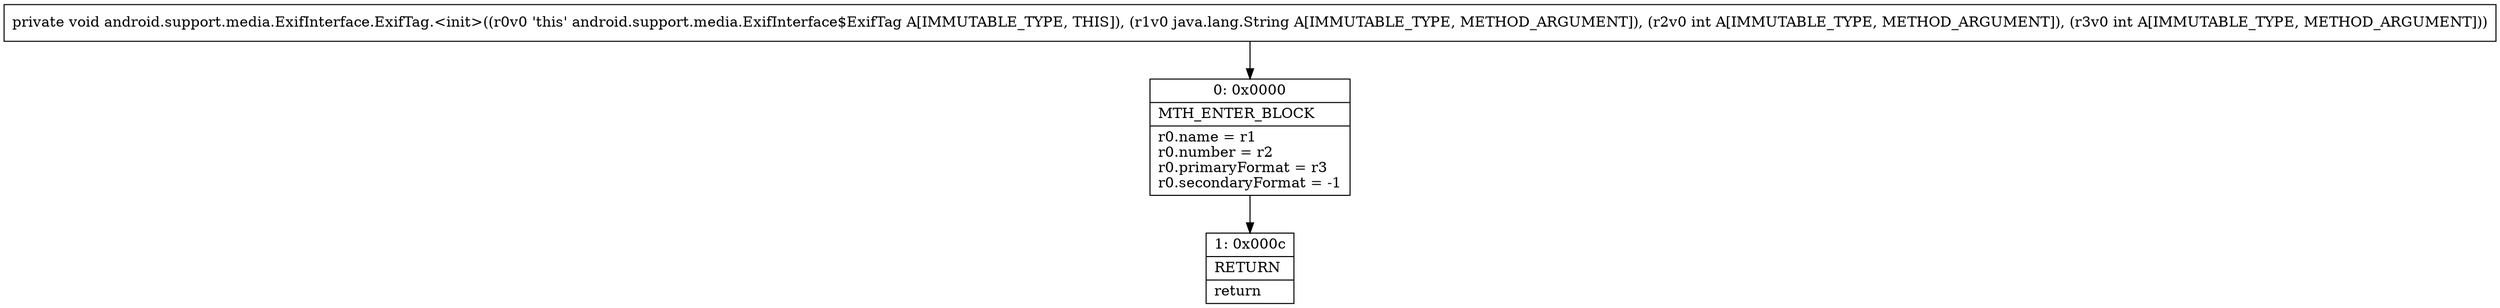 digraph "CFG forandroid.support.media.ExifInterface.ExifTag.\<init\>(Ljava\/lang\/String;II)V" {
Node_0 [shape=record,label="{0\:\ 0x0000|MTH_ENTER_BLOCK\l|r0.name = r1\lr0.number = r2\lr0.primaryFormat = r3\lr0.secondaryFormat = \-1\l}"];
Node_1 [shape=record,label="{1\:\ 0x000c|RETURN\l|return\l}"];
MethodNode[shape=record,label="{private void android.support.media.ExifInterface.ExifTag.\<init\>((r0v0 'this' android.support.media.ExifInterface$ExifTag A[IMMUTABLE_TYPE, THIS]), (r1v0 java.lang.String A[IMMUTABLE_TYPE, METHOD_ARGUMENT]), (r2v0 int A[IMMUTABLE_TYPE, METHOD_ARGUMENT]), (r3v0 int A[IMMUTABLE_TYPE, METHOD_ARGUMENT])) }"];
MethodNode -> Node_0;
Node_0 -> Node_1;
}

